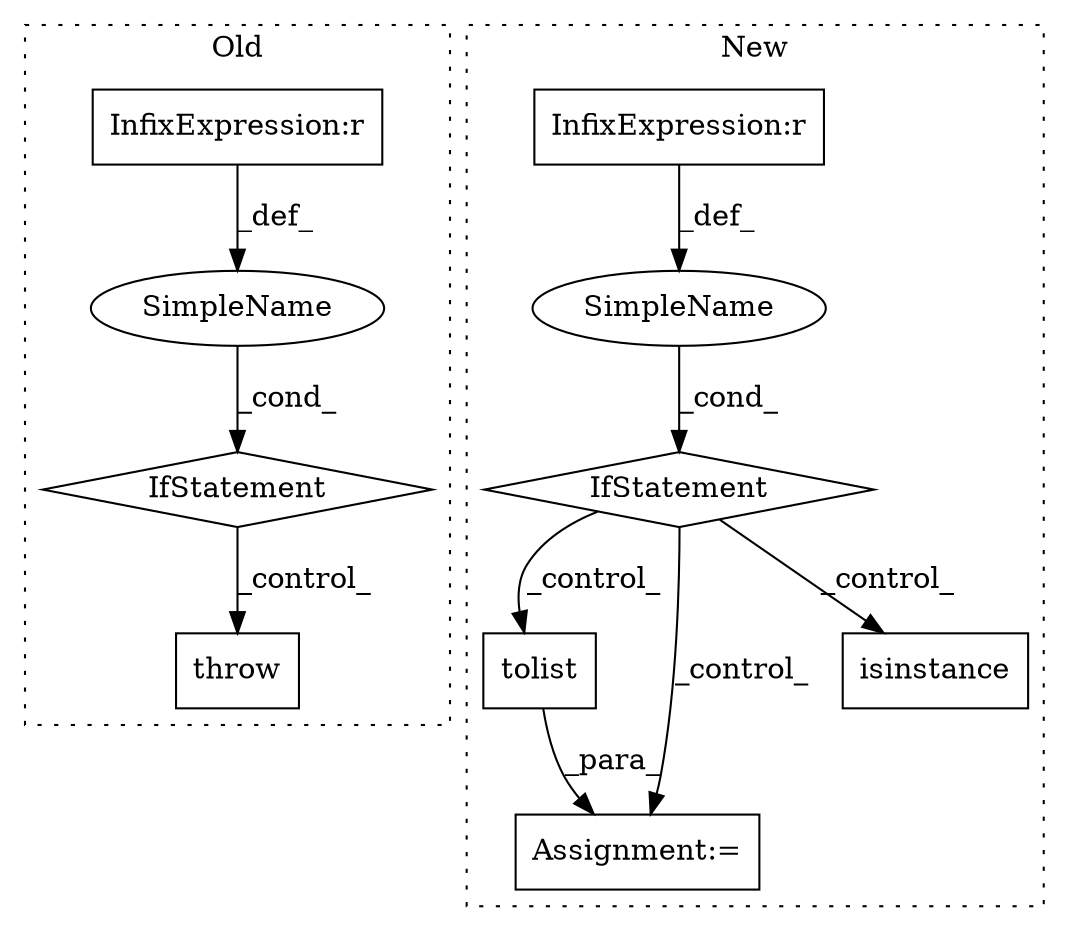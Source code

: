 digraph G {
subgraph cluster0 {
1 [label="throw" a="53" s="12555" l="6" shape="box"];
5 [label="IfStatement" a="25" s="12518,12543" l="4,2" shape="diamond"];
6 [label="SimpleName" a="42" s="" l="" shape="ellipse"];
8 [label="InfixExpression:r" a="27" s="12533" l="4" shape="box"];
label = "Old";
style="dotted";
}
subgraph cluster1 {
2 [label="tolist" a="32" s="12992" l="8" shape="box"];
3 [label="Assignment:=" a="7" s="12985" l="1" shape="box"];
4 [label="IfStatement" a="25" s="12410,12446" l="4,2" shape="diamond"];
7 [label="SimpleName" a="42" s="" l="" shape="ellipse"];
9 [label="InfixExpression:r" a="27" s="12420" l="4" shape="box"];
10 [label="isinstance" a="32" s="12665,12695" l="11,1" shape="box"];
label = "New";
style="dotted";
}
2 -> 3 [label="_para_"];
4 -> 3 [label="_control_"];
4 -> 10 [label="_control_"];
4 -> 2 [label="_control_"];
5 -> 1 [label="_control_"];
6 -> 5 [label="_cond_"];
7 -> 4 [label="_cond_"];
8 -> 6 [label="_def_"];
9 -> 7 [label="_def_"];
}